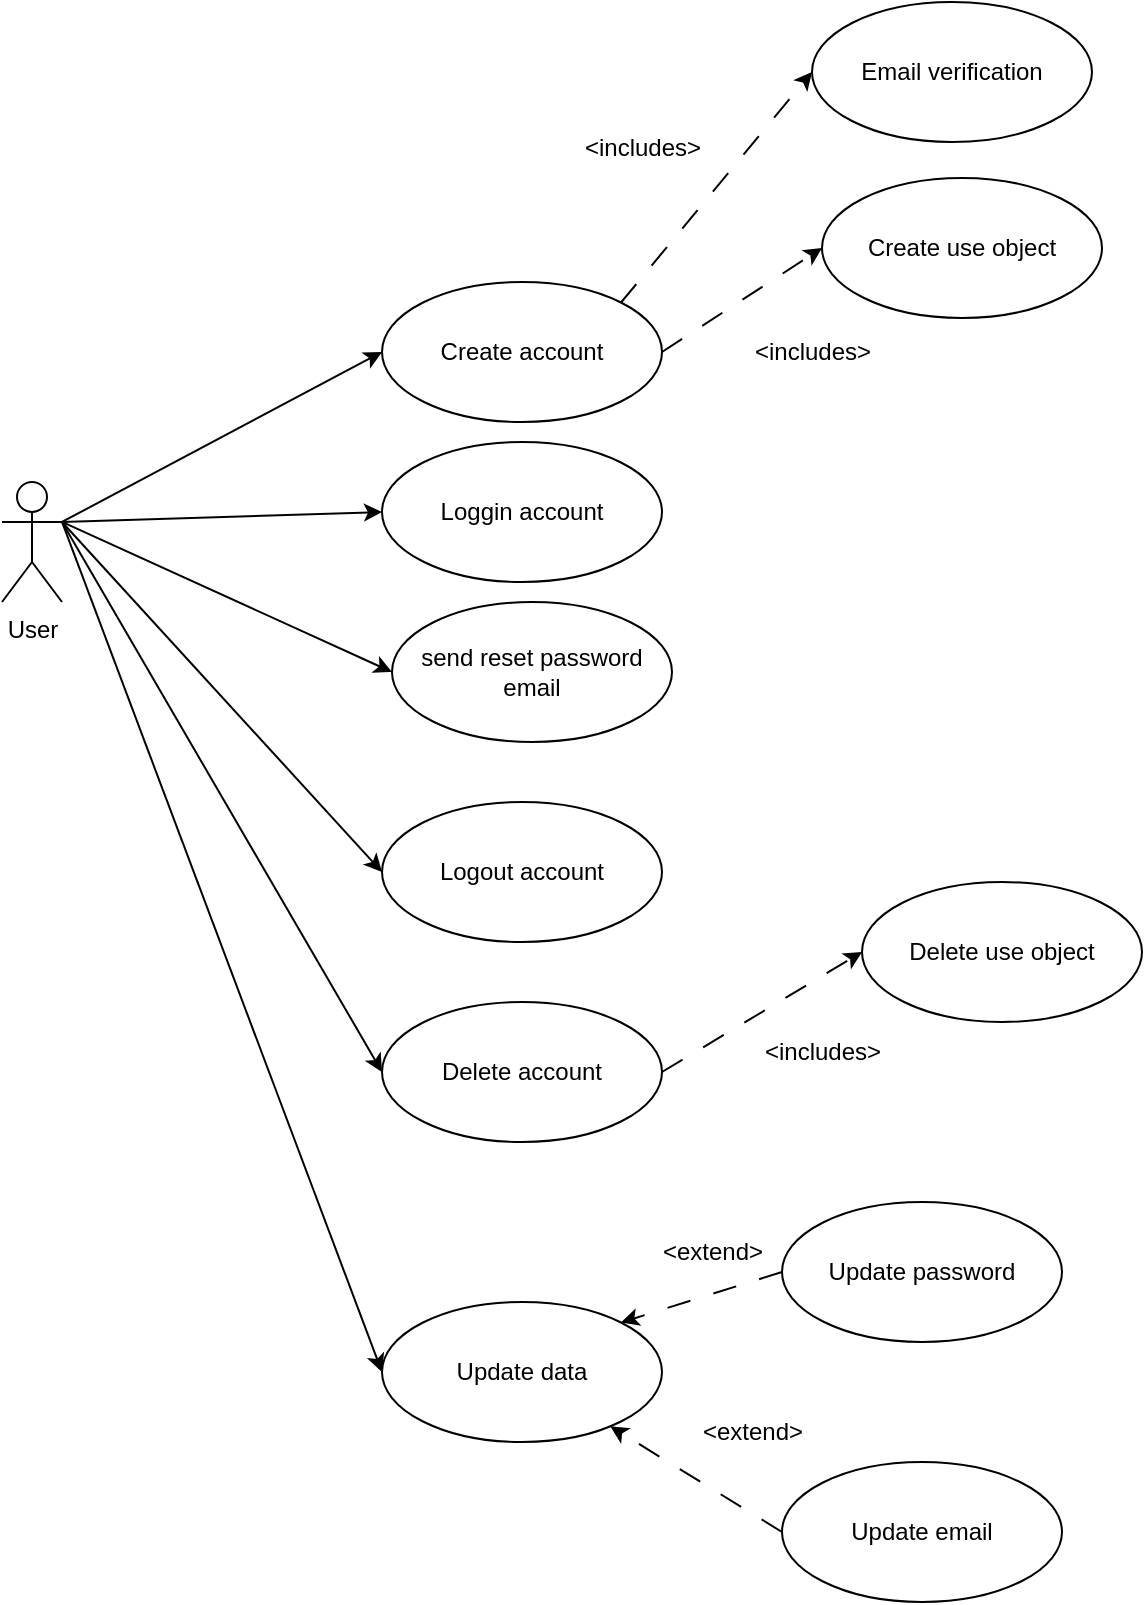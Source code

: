 <mxfile version="24.5.2" type="github">
  <diagram name="Page-1" id="JOmqEFVKARnIYfdpu1kW">
    <mxGraphModel dx="1206" dy="1913" grid="1" gridSize="10" guides="1" tooltips="1" connect="1" arrows="1" fold="1" page="1" pageScale="1" pageWidth="850" pageHeight="1100" math="0" shadow="0">
      <root>
        <mxCell id="0" />
        <mxCell id="1" parent="0" />
        <mxCell id="U2XrNUIXmNb6tgQigSwD-6" style="rounded=0;orthogonalLoop=1;jettySize=auto;html=1;exitX=1;exitY=0.333;exitDx=0;exitDy=0;exitPerimeter=0;entryX=0;entryY=0.5;entryDx=0;entryDy=0;" edge="1" parent="1" source="U2XrNUIXmNb6tgQigSwD-1" target="U2XrNUIXmNb6tgQigSwD-3">
          <mxGeometry relative="1" as="geometry" />
        </mxCell>
        <mxCell id="U2XrNUIXmNb6tgQigSwD-9" style="rounded=0;orthogonalLoop=1;jettySize=auto;html=1;exitX=1;exitY=0.333;exitDx=0;exitDy=0;exitPerimeter=0;entryX=0;entryY=0.5;entryDx=0;entryDy=0;" edge="1" parent="1" source="U2XrNUIXmNb6tgQigSwD-1" target="U2XrNUIXmNb6tgQigSwD-4">
          <mxGeometry relative="1" as="geometry" />
        </mxCell>
        <mxCell id="U2XrNUIXmNb6tgQigSwD-13" style="rounded=0;orthogonalLoop=1;jettySize=auto;html=1;exitX=1;exitY=0.333;exitDx=0;exitDy=0;exitPerimeter=0;entryX=0;entryY=0.5;entryDx=0;entryDy=0;" edge="1" parent="1" source="U2XrNUIXmNb6tgQigSwD-1" target="U2XrNUIXmNb6tgQigSwD-12">
          <mxGeometry relative="1" as="geometry" />
        </mxCell>
        <mxCell id="U2XrNUIXmNb6tgQigSwD-22" style="rounded=0;orthogonalLoop=1;jettySize=auto;html=1;exitX=1;exitY=0.333;exitDx=0;exitDy=0;exitPerimeter=0;entryX=0;entryY=0.5;entryDx=0;entryDy=0;" edge="1" parent="1" source="U2XrNUIXmNb6tgQigSwD-1" target="U2XrNUIXmNb6tgQigSwD-14">
          <mxGeometry relative="1" as="geometry" />
        </mxCell>
        <mxCell id="U2XrNUIXmNb6tgQigSwD-23" style="rounded=0;orthogonalLoop=1;jettySize=auto;html=1;exitX=1;exitY=0.333;exitDx=0;exitDy=0;exitPerimeter=0;entryX=0;entryY=0.5;entryDx=0;entryDy=0;" edge="1" parent="1" source="U2XrNUIXmNb6tgQigSwD-1" target="U2XrNUIXmNb6tgQigSwD-15">
          <mxGeometry relative="1" as="geometry" />
        </mxCell>
        <mxCell id="U2XrNUIXmNb6tgQigSwD-28" style="rounded=0;orthogonalLoop=1;jettySize=auto;html=1;exitX=1;exitY=0.333;exitDx=0;exitDy=0;exitPerimeter=0;entryX=0;entryY=0.5;entryDx=0;entryDy=0;" edge="1" parent="1" source="U2XrNUIXmNb6tgQigSwD-1" target="U2XrNUIXmNb6tgQigSwD-27">
          <mxGeometry relative="1" as="geometry" />
        </mxCell>
        <mxCell id="U2XrNUIXmNb6tgQigSwD-1" value="User" style="shape=umlActor;verticalLabelPosition=bottom;verticalAlign=top;html=1;outlineConnect=0;" vertex="1" parent="1">
          <mxGeometry x="70" y="200" width="30" height="60" as="geometry" />
        </mxCell>
        <mxCell id="U2XrNUIXmNb6tgQigSwD-3" value="Create account" style="ellipse;whiteSpace=wrap;html=1;" vertex="1" parent="1">
          <mxGeometry x="260" y="100" width="140" height="70" as="geometry" />
        </mxCell>
        <mxCell id="U2XrNUIXmNb6tgQigSwD-4" value="Loggin account" style="ellipse;whiteSpace=wrap;html=1;" vertex="1" parent="1">
          <mxGeometry x="260" y="180" width="140" height="70" as="geometry" />
        </mxCell>
        <mxCell id="U2XrNUIXmNb6tgQigSwD-5" value="Email verification" style="ellipse;whiteSpace=wrap;html=1;" vertex="1" parent="1">
          <mxGeometry x="475" y="-40" width="140" height="70" as="geometry" />
        </mxCell>
        <mxCell id="U2XrNUIXmNb6tgQigSwD-10" value="Create use object" style="ellipse;whiteSpace=wrap;html=1;" vertex="1" parent="1">
          <mxGeometry x="480" y="48" width="140" height="70" as="geometry" />
        </mxCell>
        <mxCell id="U2XrNUIXmNb6tgQigSwD-11" style="rounded=0;orthogonalLoop=1;jettySize=auto;html=1;exitX=1;exitY=0.5;exitDx=0;exitDy=0;entryX=0;entryY=0.5;entryDx=0;entryDy=0;dashed=1;dashPattern=12 12;" edge="1" parent="1" source="U2XrNUIXmNb6tgQigSwD-3" target="U2XrNUIXmNb6tgQigSwD-10">
          <mxGeometry relative="1" as="geometry">
            <mxPoint x="389" y="120" as="sourcePoint" />
            <mxPoint x="490" y="55" as="targetPoint" />
          </mxGeometry>
        </mxCell>
        <mxCell id="U2XrNUIXmNb6tgQigSwD-12" value="send reset password email" style="ellipse;whiteSpace=wrap;html=1;" vertex="1" parent="1">
          <mxGeometry x="265" y="260" width="140" height="70" as="geometry" />
        </mxCell>
        <mxCell id="U2XrNUIXmNb6tgQigSwD-14" value="Logout account" style="ellipse;whiteSpace=wrap;html=1;" vertex="1" parent="1">
          <mxGeometry x="260" y="360" width="140" height="70" as="geometry" />
        </mxCell>
        <mxCell id="U2XrNUIXmNb6tgQigSwD-15" value="Delete account" style="ellipse;whiteSpace=wrap;html=1;" vertex="1" parent="1">
          <mxGeometry x="260" y="460" width="140" height="70" as="geometry" />
        </mxCell>
        <mxCell id="U2XrNUIXmNb6tgQigSwD-16" value="Delete use object" style="ellipse;whiteSpace=wrap;html=1;" vertex="1" parent="1">
          <mxGeometry x="500" y="400" width="140" height="70" as="geometry" />
        </mxCell>
        <mxCell id="U2XrNUIXmNb6tgQigSwD-19" value="" style="rounded=0;orthogonalLoop=1;jettySize=auto;html=1;exitX=1;exitY=0;exitDx=0;exitDy=0;entryX=0;entryY=0.5;entryDx=0;entryDy=0;dashed=1;dashPattern=12 12;" edge="1" parent="1" source="U2XrNUIXmNb6tgQigSwD-3" target="U2XrNUIXmNb6tgQigSwD-5">
          <mxGeometry relative="1" as="geometry">
            <mxPoint x="379" y="110" as="sourcePoint" />
            <mxPoint x="400" y="55" as="targetPoint" />
          </mxGeometry>
        </mxCell>
        <mxCell id="U2XrNUIXmNb6tgQigSwD-21" value="" style="rounded=0;orthogonalLoop=1;jettySize=auto;html=1;exitX=1;exitY=0.5;exitDx=0;exitDy=0;entryX=0;entryY=0.5;entryDx=0;entryDy=0;dashed=1;dashPattern=12 12;" edge="1" parent="1" source="U2XrNUIXmNb6tgQigSwD-15" target="U2XrNUIXmNb6tgQigSwD-16">
          <mxGeometry relative="1" as="geometry">
            <mxPoint x="400" y="495" as="sourcePoint" />
            <mxPoint x="460.49" y="451.58" as="targetPoint" />
          </mxGeometry>
        </mxCell>
        <mxCell id="U2XrNUIXmNb6tgQigSwD-24" value="&amp;lt;includes&amp;gt;" style="text;html=1;align=center;verticalAlign=middle;resizable=0;points=[];autosize=1;strokeColor=none;fillColor=none;" vertex="1" parent="1">
          <mxGeometry x="350" y="18" width="80" height="30" as="geometry" />
        </mxCell>
        <mxCell id="U2XrNUIXmNb6tgQigSwD-27" value="Update data" style="ellipse;whiteSpace=wrap;html=1;" vertex="1" parent="1">
          <mxGeometry x="260" y="610" width="140" height="70" as="geometry" />
        </mxCell>
        <mxCell id="U2XrNUIXmNb6tgQigSwD-31" style="rounded=0;orthogonalLoop=1;jettySize=auto;html=1;exitX=0;exitY=0.5;exitDx=0;exitDy=0;entryX=1;entryY=0;entryDx=0;entryDy=0;dashed=1;dashPattern=12 12;" edge="1" parent="1" source="U2XrNUIXmNb6tgQigSwD-29" target="U2XrNUIXmNb6tgQigSwD-27">
          <mxGeometry relative="1" as="geometry" />
        </mxCell>
        <mxCell id="U2XrNUIXmNb6tgQigSwD-29" value="Update password" style="ellipse;whiteSpace=wrap;html=1;" vertex="1" parent="1">
          <mxGeometry x="460" y="560" width="140" height="70" as="geometry" />
        </mxCell>
        <mxCell id="U2XrNUIXmNb6tgQigSwD-30" value="Update email" style="ellipse;whiteSpace=wrap;html=1;" vertex="1" parent="1">
          <mxGeometry x="460" y="690" width="140" height="70" as="geometry" />
        </mxCell>
        <mxCell id="U2XrNUIXmNb6tgQigSwD-32" value="&amp;lt;includes&amp;gt;" style="text;html=1;align=center;verticalAlign=middle;resizable=0;points=[];autosize=1;strokeColor=none;fillColor=none;" vertex="1" parent="1">
          <mxGeometry x="435" y="120" width="80" height="30" as="geometry" />
        </mxCell>
        <mxCell id="U2XrNUIXmNb6tgQigSwD-33" value="&amp;lt;includes&amp;gt;" style="text;html=1;align=center;verticalAlign=middle;resizable=0;points=[];autosize=1;strokeColor=none;fillColor=none;" vertex="1" parent="1">
          <mxGeometry x="440" y="470" width="80" height="30" as="geometry" />
        </mxCell>
        <mxCell id="U2XrNUIXmNb6tgQigSwD-34" value="&amp;lt;extend&amp;gt;" style="text;html=1;align=center;verticalAlign=middle;resizable=0;points=[];autosize=1;strokeColor=none;fillColor=none;" vertex="1" parent="1">
          <mxGeometry x="410" y="660" width="70" height="30" as="geometry" />
        </mxCell>
        <mxCell id="U2XrNUIXmNb6tgQigSwD-35" style="rounded=0;orthogonalLoop=1;jettySize=auto;html=1;exitX=0;exitY=0.5;exitDx=0;exitDy=0;dashed=1;dashPattern=12 12;" edge="1" parent="1" source="U2XrNUIXmNb6tgQigSwD-30" target="U2XrNUIXmNb6tgQigSwD-27">
          <mxGeometry relative="1" as="geometry">
            <mxPoint x="470" y="605" as="sourcePoint" />
            <mxPoint x="390" y="630" as="targetPoint" />
          </mxGeometry>
        </mxCell>
        <mxCell id="U2XrNUIXmNb6tgQigSwD-36" value="&amp;lt;extend&amp;gt;" style="text;html=1;align=center;verticalAlign=middle;resizable=0;points=[];autosize=1;strokeColor=none;fillColor=none;" vertex="1" parent="1">
          <mxGeometry x="390" y="570" width="70" height="30" as="geometry" />
        </mxCell>
      </root>
    </mxGraphModel>
  </diagram>
</mxfile>
